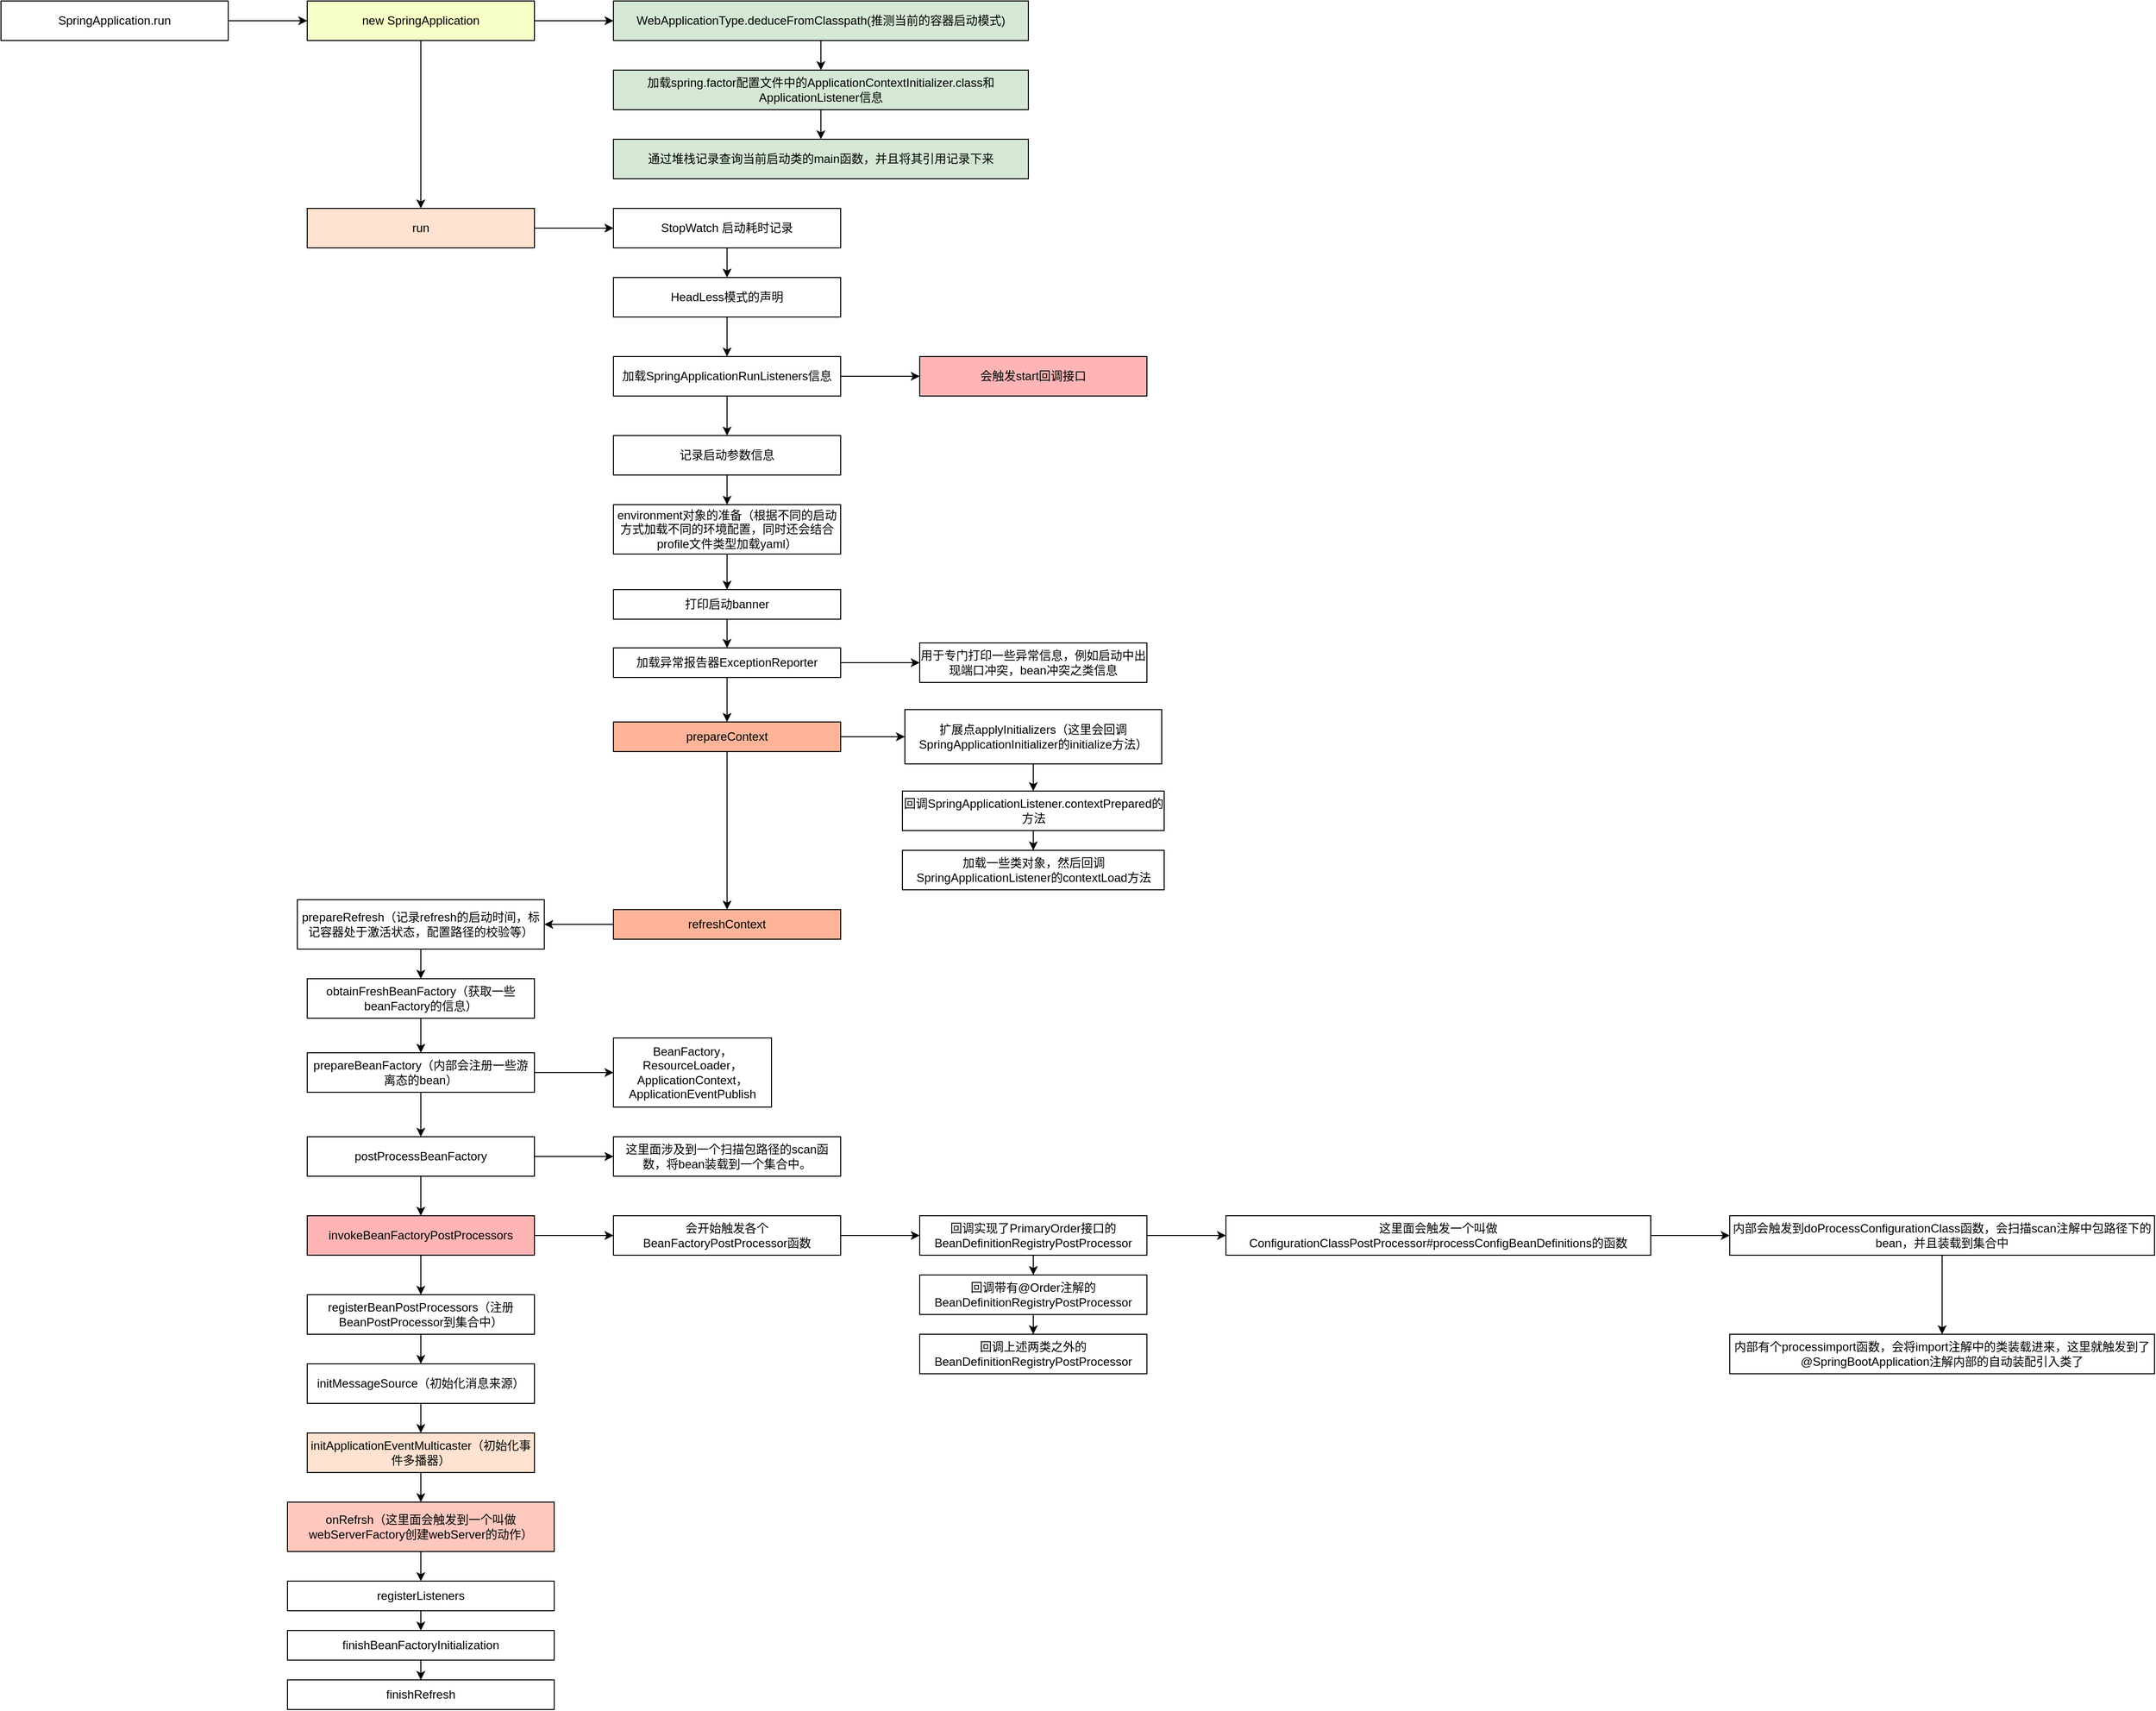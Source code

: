 <mxfile version="17.1.0" type="github">
  <diagram id="WSF6ir5eKw6CJWOBiZyK" name="Page-1">
    <mxGraphModel dx="1538" dy="759" grid="1" gridSize="10" guides="1" tooltips="1" connect="1" arrows="1" fold="1" page="1" pageScale="1" pageWidth="827" pageHeight="1169" math="0" shadow="0">
      <root>
        <mxCell id="0" />
        <mxCell id="1" parent="0" />
        <mxCell id="R83rfAEx3j8JubFTGO94-1" value="" style="edgeStyle=orthogonalEdgeStyle;rounded=0;orthogonalLoop=1;jettySize=auto;html=1;" parent="1" source="R83rfAEx3j8JubFTGO94-2" target="R83rfAEx3j8JubFTGO94-5" edge="1">
          <mxGeometry relative="1" as="geometry" />
        </mxCell>
        <mxCell id="R83rfAEx3j8JubFTGO94-2" value="SpringApplication.run" style="rounded=0;whiteSpace=wrap;html=1;" parent="1" vertex="1">
          <mxGeometry x="80" y="140" width="230" height="40" as="geometry" />
        </mxCell>
        <mxCell id="R83rfAEx3j8JubFTGO94-3" value="" style="edgeStyle=orthogonalEdgeStyle;rounded=0;orthogonalLoop=1;jettySize=auto;html=1;" parent="1" source="R83rfAEx3j8JubFTGO94-5" target="R83rfAEx3j8JubFTGO94-7" edge="1">
          <mxGeometry relative="1" as="geometry" />
        </mxCell>
        <mxCell id="R83rfAEx3j8JubFTGO94-4" value="" style="edgeStyle=orthogonalEdgeStyle;rounded=0;orthogonalLoop=1;jettySize=auto;html=1;" parent="1" source="R83rfAEx3j8JubFTGO94-5" target="R83rfAEx3j8JubFTGO94-9" edge="1">
          <mxGeometry relative="1" as="geometry" />
        </mxCell>
        <mxCell id="R83rfAEx3j8JubFTGO94-5" value="new SpringApplication" style="rounded=0;whiteSpace=wrap;html=1;fillColor=#F8FFC7;" parent="1" vertex="1">
          <mxGeometry x="390" y="140" width="230" height="40" as="geometry" />
        </mxCell>
        <mxCell id="R83rfAEx3j8JubFTGO94-6" value="" style="edgeStyle=orthogonalEdgeStyle;rounded=0;orthogonalLoop=1;jettySize=auto;html=1;" parent="1" source="R83rfAEx3j8JubFTGO94-7" target="R83rfAEx3j8JubFTGO94-14" edge="1">
          <mxGeometry relative="1" as="geometry" />
        </mxCell>
        <mxCell id="R83rfAEx3j8JubFTGO94-7" value="run" style="rounded=0;whiteSpace=wrap;html=1;fillColor=#FFE2CF;" parent="1" vertex="1">
          <mxGeometry x="390" y="350" width="230" height="40" as="geometry" />
        </mxCell>
        <mxCell id="R83rfAEx3j8JubFTGO94-8" value="" style="edgeStyle=orthogonalEdgeStyle;rounded=0;orthogonalLoop=1;jettySize=auto;html=1;fillColor=#D5E8D4;" parent="1" source="R83rfAEx3j8JubFTGO94-9" target="R83rfAEx3j8JubFTGO94-11" edge="1">
          <mxGeometry relative="1" as="geometry" />
        </mxCell>
        <mxCell id="R83rfAEx3j8JubFTGO94-9" value="WebApplicationType.deduceFromClasspath(推测当前的容器启动模式)" style="rounded=0;whiteSpace=wrap;html=1;fillColor=#D5E8D4;" parent="1" vertex="1">
          <mxGeometry x="700" y="140" width="420" height="40" as="geometry" />
        </mxCell>
        <mxCell id="R83rfAEx3j8JubFTGO94-10" value="" style="edgeStyle=orthogonalEdgeStyle;rounded=0;orthogonalLoop=1;jettySize=auto;html=1;fillColor=#D5E8D4;" parent="1" source="R83rfAEx3j8JubFTGO94-11" target="R83rfAEx3j8JubFTGO94-12" edge="1">
          <mxGeometry relative="1" as="geometry" />
        </mxCell>
        <mxCell id="R83rfAEx3j8JubFTGO94-11" value="加载spring.factor配置文件中的ApplicationContextInitializer.class和ApplicationListener信息" style="rounded=0;whiteSpace=wrap;html=1;fillColor=#D5E8D4;" parent="1" vertex="1">
          <mxGeometry x="700" y="210" width="420" height="40" as="geometry" />
        </mxCell>
        <mxCell id="R83rfAEx3j8JubFTGO94-12" value="通过堆栈记录查询当前启动类的main函数，并且将其引用记录下来" style="rounded=0;whiteSpace=wrap;html=1;fillColor=#D5E8D4;" parent="1" vertex="1">
          <mxGeometry x="700" y="280" width="420" height="40" as="geometry" />
        </mxCell>
        <mxCell id="R83rfAEx3j8JubFTGO94-13" value="" style="edgeStyle=orthogonalEdgeStyle;rounded=0;orthogonalLoop=1;jettySize=auto;html=1;" parent="1" source="R83rfAEx3j8JubFTGO94-14" target="R83rfAEx3j8JubFTGO94-16" edge="1">
          <mxGeometry relative="1" as="geometry" />
        </mxCell>
        <mxCell id="R83rfAEx3j8JubFTGO94-14" value="StopWatch 启动耗时记录" style="rounded=0;whiteSpace=wrap;html=1;" parent="1" vertex="1">
          <mxGeometry x="700" y="350" width="230" height="40" as="geometry" />
        </mxCell>
        <mxCell id="R83rfAEx3j8JubFTGO94-15" value="" style="edgeStyle=orthogonalEdgeStyle;rounded=0;orthogonalLoop=1;jettySize=auto;html=1;" parent="1" source="R83rfAEx3j8JubFTGO94-16" target="R83rfAEx3j8JubFTGO94-19" edge="1">
          <mxGeometry relative="1" as="geometry" />
        </mxCell>
        <mxCell id="R83rfAEx3j8JubFTGO94-16" value="HeadLess模式的声明" style="rounded=0;whiteSpace=wrap;html=1;" parent="1" vertex="1">
          <mxGeometry x="700" y="420" width="230" height="40" as="geometry" />
        </mxCell>
        <mxCell id="R83rfAEx3j8JubFTGO94-17" value="" style="edgeStyle=orthogonalEdgeStyle;rounded=0;orthogonalLoop=1;jettySize=auto;html=1;" parent="1" source="R83rfAEx3j8JubFTGO94-19" target="R83rfAEx3j8JubFTGO94-20" edge="1">
          <mxGeometry relative="1" as="geometry" />
        </mxCell>
        <mxCell id="R83rfAEx3j8JubFTGO94-18" value="" style="edgeStyle=orthogonalEdgeStyle;rounded=0;orthogonalLoop=1;jettySize=auto;html=1;" parent="1" source="R83rfAEx3j8JubFTGO94-19" target="R83rfAEx3j8JubFTGO94-22" edge="1">
          <mxGeometry relative="1" as="geometry" />
        </mxCell>
        <mxCell id="R83rfAEx3j8JubFTGO94-19" value="加载SpringApplicationRunListeners信息" style="rounded=0;whiteSpace=wrap;html=1;" parent="1" vertex="1">
          <mxGeometry x="700" y="500" width="230" height="40" as="geometry" />
        </mxCell>
        <mxCell id="R83rfAEx3j8JubFTGO94-20" value="会触发start回调接口" style="rounded=0;whiteSpace=wrap;html=1;fillColor=#FFB5B5;" parent="1" vertex="1">
          <mxGeometry x="1010" y="500" width="230" height="40" as="geometry" />
        </mxCell>
        <mxCell id="R83rfAEx3j8JubFTGO94-21" value="" style="edgeStyle=orthogonalEdgeStyle;rounded=0;orthogonalLoop=1;jettySize=auto;html=1;" parent="1" source="R83rfAEx3j8JubFTGO94-22" target="R83rfAEx3j8JubFTGO94-24" edge="1">
          <mxGeometry relative="1" as="geometry" />
        </mxCell>
        <mxCell id="R83rfAEx3j8JubFTGO94-22" value="记录启动参数信息" style="rounded=0;whiteSpace=wrap;html=1;" parent="1" vertex="1">
          <mxGeometry x="700" y="580" width="230" height="40" as="geometry" />
        </mxCell>
        <mxCell id="R83rfAEx3j8JubFTGO94-23" value="" style="edgeStyle=orthogonalEdgeStyle;rounded=0;orthogonalLoop=1;jettySize=auto;html=1;" parent="1" source="R83rfAEx3j8JubFTGO94-24" target="R83rfAEx3j8JubFTGO94-26" edge="1">
          <mxGeometry relative="1" as="geometry" />
        </mxCell>
        <mxCell id="R83rfAEx3j8JubFTGO94-24" value="environment对象的准备（根据不同的启动方式加载不同的环境配置，同时还会结合profile文件类型加载yaml）" style="rounded=0;whiteSpace=wrap;html=1;" parent="1" vertex="1">
          <mxGeometry x="700" y="650" width="230" height="50" as="geometry" />
        </mxCell>
        <mxCell id="R83rfAEx3j8JubFTGO94-25" value="" style="edgeStyle=orthogonalEdgeStyle;rounded=0;orthogonalLoop=1;jettySize=auto;html=1;" parent="1" source="R83rfAEx3j8JubFTGO94-26" target="R83rfAEx3j8JubFTGO94-29" edge="1">
          <mxGeometry relative="1" as="geometry" />
        </mxCell>
        <mxCell id="R83rfAEx3j8JubFTGO94-26" value="打印启动banner" style="rounded=0;whiteSpace=wrap;html=1;" parent="1" vertex="1">
          <mxGeometry x="700" y="736" width="230" height="30" as="geometry" />
        </mxCell>
        <mxCell id="R83rfAEx3j8JubFTGO94-27" value="" style="edgeStyle=orthogonalEdgeStyle;rounded=0;orthogonalLoop=1;jettySize=auto;html=1;" parent="1" source="R83rfAEx3j8JubFTGO94-29" target="R83rfAEx3j8JubFTGO94-30" edge="1">
          <mxGeometry relative="1" as="geometry" />
        </mxCell>
        <mxCell id="R83rfAEx3j8JubFTGO94-28" value="" style="edgeStyle=orthogonalEdgeStyle;rounded=0;orthogonalLoop=1;jettySize=auto;html=1;" parent="1" source="R83rfAEx3j8JubFTGO94-29" target="R83rfAEx3j8JubFTGO94-33" edge="1">
          <mxGeometry relative="1" as="geometry" />
        </mxCell>
        <mxCell id="R83rfAEx3j8JubFTGO94-29" value="加载异常报告器ExceptionReporter" style="rounded=0;whiteSpace=wrap;html=1;" parent="1" vertex="1">
          <mxGeometry x="700" y="795" width="230" height="30" as="geometry" />
        </mxCell>
        <mxCell id="R83rfAEx3j8JubFTGO94-30" value="用于专门打印一些异常信息，例如启动中出现端口冲突，bean冲突之类信息" style="rounded=0;whiteSpace=wrap;html=1;" parent="1" vertex="1">
          <mxGeometry x="1010" y="790" width="230" height="40" as="geometry" />
        </mxCell>
        <mxCell id="R83rfAEx3j8JubFTGO94-31" value="" style="edgeStyle=orthogonalEdgeStyle;rounded=0;orthogonalLoop=1;jettySize=auto;html=1;" parent="1" source="R83rfAEx3j8JubFTGO94-33" target="R83rfAEx3j8JubFTGO94-35" edge="1">
          <mxGeometry relative="1" as="geometry" />
        </mxCell>
        <mxCell id="R83rfAEx3j8JubFTGO94-32" value="" style="edgeStyle=orthogonalEdgeStyle;rounded=0;orthogonalLoop=1;jettySize=auto;html=1;" parent="1" source="R83rfAEx3j8JubFTGO94-33" target="R83rfAEx3j8JubFTGO94-40" edge="1">
          <mxGeometry relative="1" as="geometry" />
        </mxCell>
        <mxCell id="R83rfAEx3j8JubFTGO94-33" value="prepareContext" style="rounded=0;whiteSpace=wrap;html=1;fillColor=#FFB499;" parent="1" vertex="1">
          <mxGeometry x="700" y="870" width="230" height="30" as="geometry" />
        </mxCell>
        <mxCell id="R83rfAEx3j8JubFTGO94-34" value="" style="edgeStyle=orthogonalEdgeStyle;rounded=0;orthogonalLoop=1;jettySize=auto;html=1;" parent="1" source="R83rfAEx3j8JubFTGO94-35" target="R83rfAEx3j8JubFTGO94-37" edge="1">
          <mxGeometry relative="1" as="geometry" />
        </mxCell>
        <mxCell id="R83rfAEx3j8JubFTGO94-35" value="扩展点applyInitializers（这里会回调SpringApplicationInitializer的initialize方法）" style="rounded=0;whiteSpace=wrap;html=1;" parent="1" vertex="1">
          <mxGeometry x="995" y="857.5" width="260" height="55" as="geometry" />
        </mxCell>
        <mxCell id="R83rfAEx3j8JubFTGO94-36" value="" style="edgeStyle=orthogonalEdgeStyle;rounded=0;orthogonalLoop=1;jettySize=auto;html=1;" parent="1" source="R83rfAEx3j8JubFTGO94-37" target="R83rfAEx3j8JubFTGO94-38" edge="1">
          <mxGeometry relative="1" as="geometry" />
        </mxCell>
        <mxCell id="R83rfAEx3j8JubFTGO94-37" value="回调SpringApplicationListener.contextPrepared的方法" style="rounded=0;whiteSpace=wrap;html=1;" parent="1" vertex="1">
          <mxGeometry x="992.5" y="940" width="265" height="40" as="geometry" />
        </mxCell>
        <mxCell id="R83rfAEx3j8JubFTGO94-38" value="加载一些类对象，然后回调SpringApplicationListener的contextLoad方法" style="rounded=0;whiteSpace=wrap;html=1;" parent="1" vertex="1">
          <mxGeometry x="992.5" y="1000" width="265" height="40" as="geometry" />
        </mxCell>
        <mxCell id="R83rfAEx3j8JubFTGO94-39" value="" style="edgeStyle=orthogonalEdgeStyle;rounded=0;orthogonalLoop=1;jettySize=auto;html=1;" parent="1" source="R83rfAEx3j8JubFTGO94-40" target="R83rfAEx3j8JubFTGO94-42" edge="1">
          <mxGeometry relative="1" as="geometry" />
        </mxCell>
        <mxCell id="R83rfAEx3j8JubFTGO94-40" value="refreshContext" style="rounded=0;whiteSpace=wrap;html=1;fillColor=#FFB499;" parent="1" vertex="1">
          <mxGeometry x="700" y="1060" width="230" height="30" as="geometry" />
        </mxCell>
        <mxCell id="R83rfAEx3j8JubFTGO94-41" value="" style="edgeStyle=orthogonalEdgeStyle;rounded=0;orthogonalLoop=1;jettySize=auto;html=1;" parent="1" source="R83rfAEx3j8JubFTGO94-42" target="R83rfAEx3j8JubFTGO94-44" edge="1">
          <mxGeometry relative="1" as="geometry" />
        </mxCell>
        <mxCell id="R83rfAEx3j8JubFTGO94-42" value="prepareRefresh（记录refresh的启动时间，标记容器处于激活状态，配置路径的校验等）" style="rounded=0;whiteSpace=wrap;html=1;fillColor=#FFFFFF;" parent="1" vertex="1">
          <mxGeometry x="380" y="1050" width="250" height="50" as="geometry" />
        </mxCell>
        <mxCell id="R83rfAEx3j8JubFTGO94-43" value="" style="edgeStyle=orthogonalEdgeStyle;rounded=0;orthogonalLoop=1;jettySize=auto;html=1;" parent="1" source="R83rfAEx3j8JubFTGO94-44" target="R83rfAEx3j8JubFTGO94-47" edge="1">
          <mxGeometry relative="1" as="geometry" />
        </mxCell>
        <mxCell id="R83rfAEx3j8JubFTGO94-44" value="obtainFreshBeanFactory（获取一些beanFactory的信息）" style="rounded=0;whiteSpace=wrap;html=1;fillColor=#FFFFFF;" parent="1" vertex="1">
          <mxGeometry x="390" y="1130" width="230" height="40" as="geometry" />
        </mxCell>
        <mxCell id="R83rfAEx3j8JubFTGO94-45" value="" style="edgeStyle=orthogonalEdgeStyle;rounded=0;orthogonalLoop=1;jettySize=auto;html=1;" parent="1" source="R83rfAEx3j8JubFTGO94-47" target="R83rfAEx3j8JubFTGO94-48" edge="1">
          <mxGeometry relative="1" as="geometry" />
        </mxCell>
        <mxCell id="R83rfAEx3j8JubFTGO94-46" value="" style="edgeStyle=orthogonalEdgeStyle;rounded=0;orthogonalLoop=1;jettySize=auto;html=1;" parent="1" source="R83rfAEx3j8JubFTGO94-47" target="R83rfAEx3j8JubFTGO94-50" edge="1">
          <mxGeometry relative="1" as="geometry" />
        </mxCell>
        <mxCell id="R83rfAEx3j8JubFTGO94-47" value="prepareBeanFactory（内部会注册一些游离态的bean）" style="rounded=0;whiteSpace=wrap;html=1;fillColor=#FFFFFF;" parent="1" vertex="1">
          <mxGeometry x="390" y="1205" width="230" height="40" as="geometry" />
        </mxCell>
        <mxCell id="R83rfAEx3j8JubFTGO94-48" value="BeanFactory，ResourceLoader，ApplicationContext，ApplicationEventPublish" style="rounded=0;whiteSpace=wrap;html=1;fillColor=#FFFFFF;" parent="1" vertex="1">
          <mxGeometry x="700" y="1190" width="160" height="70" as="geometry" />
        </mxCell>
        <mxCell id="R83rfAEx3j8JubFTGO94-49" value="" style="edgeStyle=orthogonalEdgeStyle;rounded=0;orthogonalLoop=1;jettySize=auto;html=1;" parent="1" source="R83rfAEx3j8JubFTGO94-50" target="R83rfAEx3j8JubFTGO94-51" edge="1">
          <mxGeometry relative="1" as="geometry" />
        </mxCell>
        <mxCell id="QafbukXLdL49FyJvWK3I-2" value="" style="edgeStyle=orthogonalEdgeStyle;rounded=0;orthogonalLoop=1;jettySize=auto;html=1;fillColor=#D5E8D4;" edge="1" parent="1" source="R83rfAEx3j8JubFTGO94-50" target="QafbukXLdL49FyJvWK3I-1">
          <mxGeometry relative="1" as="geometry" />
        </mxCell>
        <mxCell id="R83rfAEx3j8JubFTGO94-50" value="postProcessBeanFactory" style="rounded=0;whiteSpace=wrap;html=1;fillColor=#FFFFFF;" parent="1" vertex="1">
          <mxGeometry x="390" y="1290" width="230" height="40" as="geometry" />
        </mxCell>
        <mxCell id="R83rfAEx3j8JubFTGO94-51" value="这里面涉及到一个扫描包路径的scan函数，将bean装载到一个集合中。" style="rounded=0;whiteSpace=wrap;html=1;fillColor=#FFFFFF;" parent="1" vertex="1">
          <mxGeometry x="700" y="1290" width="230" height="40" as="geometry" />
        </mxCell>
        <mxCell id="QafbukXLdL49FyJvWK3I-4" value="" style="edgeStyle=orthogonalEdgeStyle;rounded=0;orthogonalLoop=1;jettySize=auto;html=1;fillColor=#D5E8D4;" edge="1" parent="1" source="QafbukXLdL49FyJvWK3I-1" target="QafbukXLdL49FyJvWK3I-3">
          <mxGeometry relative="1" as="geometry" />
        </mxCell>
        <mxCell id="QafbukXLdL49FyJvWK3I-18" value="" style="edgeStyle=orthogonalEdgeStyle;rounded=0;orthogonalLoop=1;jettySize=auto;html=1;fillColor=#D5E8D4;" edge="1" parent="1" source="QafbukXLdL49FyJvWK3I-1" target="QafbukXLdL49FyJvWK3I-17">
          <mxGeometry relative="1" as="geometry" />
        </mxCell>
        <mxCell id="QafbukXLdL49FyJvWK3I-1" value="invokeBeanFactoryPostProcessors" style="rounded=0;whiteSpace=wrap;html=1;fillColor=#FFB5B5;" vertex="1" parent="1">
          <mxGeometry x="390" y="1370" width="230" height="40" as="geometry" />
        </mxCell>
        <mxCell id="QafbukXLdL49FyJvWK3I-6" value="" style="edgeStyle=orthogonalEdgeStyle;rounded=0;orthogonalLoop=1;jettySize=auto;html=1;fillColor=#D5E8D4;" edge="1" parent="1" source="QafbukXLdL49FyJvWK3I-3" target="QafbukXLdL49FyJvWK3I-5">
          <mxGeometry relative="1" as="geometry" />
        </mxCell>
        <mxCell id="QafbukXLdL49FyJvWK3I-3" value="会开始触发各个BeanFactoryPostProcessor函数" style="rounded=0;whiteSpace=wrap;html=1;fillColor=#FFFFFF;" vertex="1" parent="1">
          <mxGeometry x="700" y="1370" width="230" height="40" as="geometry" />
        </mxCell>
        <mxCell id="QafbukXLdL49FyJvWK3I-8" value="" style="edgeStyle=orthogonalEdgeStyle;rounded=0;orthogonalLoop=1;jettySize=auto;html=1;fillColor=#D5E8D4;" edge="1" parent="1" source="QafbukXLdL49FyJvWK3I-5" target="QafbukXLdL49FyJvWK3I-7">
          <mxGeometry relative="1" as="geometry" />
        </mxCell>
        <mxCell id="QafbukXLdL49FyJvWK3I-12" value="" style="edgeStyle=orthogonalEdgeStyle;rounded=0;orthogonalLoop=1;jettySize=auto;html=1;fillColor=#D5E8D4;" edge="1" parent="1" source="QafbukXLdL49FyJvWK3I-5" target="QafbukXLdL49FyJvWK3I-11">
          <mxGeometry relative="1" as="geometry" />
        </mxCell>
        <mxCell id="QafbukXLdL49FyJvWK3I-5" value="回调实现了PrimaryOrder接口的BeanDefinitionRegistryPostProcessor" style="rounded=0;whiteSpace=wrap;html=1;fillColor=#FFFFFF;" vertex="1" parent="1">
          <mxGeometry x="1010" y="1370" width="230" height="40" as="geometry" />
        </mxCell>
        <mxCell id="QafbukXLdL49FyJvWK3I-10" value="" style="edgeStyle=orthogonalEdgeStyle;rounded=0;orthogonalLoop=1;jettySize=auto;html=1;fillColor=#D5E8D4;" edge="1" parent="1" source="QafbukXLdL49FyJvWK3I-7" target="QafbukXLdL49FyJvWK3I-9">
          <mxGeometry relative="1" as="geometry" />
        </mxCell>
        <mxCell id="QafbukXLdL49FyJvWK3I-7" value="回调带有@Order注解的BeanDefinitionRegistryPostProcessor" style="rounded=0;whiteSpace=wrap;html=1;fillColor=#FFFFFF;" vertex="1" parent="1">
          <mxGeometry x="1010" y="1430" width="230" height="40" as="geometry" />
        </mxCell>
        <mxCell id="QafbukXLdL49FyJvWK3I-9" value="回调上述两类之外的BeanDefinitionRegistryPostProcessor" style="rounded=0;whiteSpace=wrap;html=1;fillColor=#FFFFFF;" vertex="1" parent="1">
          <mxGeometry x="1010" y="1490" width="230" height="40" as="geometry" />
        </mxCell>
        <mxCell id="QafbukXLdL49FyJvWK3I-14" value="" style="edgeStyle=orthogonalEdgeStyle;rounded=0;orthogonalLoop=1;jettySize=auto;html=1;fillColor=#D5E8D4;" edge="1" parent="1" source="QafbukXLdL49FyJvWK3I-11" target="QafbukXLdL49FyJvWK3I-13">
          <mxGeometry relative="1" as="geometry" />
        </mxCell>
        <mxCell id="QafbukXLdL49FyJvWK3I-11" value="这里面会触发一个叫做ConfigurationClassPostProcessor#processConfigBeanDefinitions的函数" style="rounded=0;whiteSpace=wrap;html=1;fillColor=#FFFFFF;" vertex="1" parent="1">
          <mxGeometry x="1320" y="1370" width="430" height="40" as="geometry" />
        </mxCell>
        <mxCell id="QafbukXLdL49FyJvWK3I-16" value="" style="edgeStyle=orthogonalEdgeStyle;rounded=0;orthogonalLoop=1;jettySize=auto;html=1;fillColor=#D5E8D4;" edge="1" parent="1" source="QafbukXLdL49FyJvWK3I-13" target="QafbukXLdL49FyJvWK3I-15">
          <mxGeometry relative="1" as="geometry" />
        </mxCell>
        <mxCell id="QafbukXLdL49FyJvWK3I-13" value="内部会触发到doProcessConfigurationClass函数，会扫描scan注解中包路径下的bean，并且装载到集合中" style="rounded=0;whiteSpace=wrap;html=1;fillColor=#FFFFFF;" vertex="1" parent="1">
          <mxGeometry x="1830" y="1370" width="430" height="40" as="geometry" />
        </mxCell>
        <mxCell id="QafbukXLdL49FyJvWK3I-15" value="内部有个processimport函数，会将import注解中的类装载进来，这里就触发到了@SpringBootApplication注解内部的自动装配引入类了" style="rounded=0;whiteSpace=wrap;html=1;fillColor=#FFFFFF;" vertex="1" parent="1">
          <mxGeometry x="1830" y="1490" width="430" height="40" as="geometry" />
        </mxCell>
        <mxCell id="QafbukXLdL49FyJvWK3I-22" value="" style="edgeStyle=orthogonalEdgeStyle;rounded=0;orthogonalLoop=1;jettySize=auto;html=1;fillColor=#D5E8D4;" edge="1" parent="1" source="QafbukXLdL49FyJvWK3I-17" target="QafbukXLdL49FyJvWK3I-21">
          <mxGeometry relative="1" as="geometry" />
        </mxCell>
        <mxCell id="QafbukXLdL49FyJvWK3I-17" value="registerBeanPostProcessors（注册BeanPostProcessor到集合中）" style="rounded=0;whiteSpace=wrap;html=1;fillColor=#FFFFFF;" vertex="1" parent="1">
          <mxGeometry x="390" y="1450" width="230" height="40" as="geometry" />
        </mxCell>
        <mxCell id="QafbukXLdL49FyJvWK3I-24" value="" style="edgeStyle=orthogonalEdgeStyle;rounded=0;orthogonalLoop=1;jettySize=auto;html=1;fillColor=#D5E8D4;" edge="1" parent="1" source="QafbukXLdL49FyJvWK3I-21" target="QafbukXLdL49FyJvWK3I-23">
          <mxGeometry relative="1" as="geometry" />
        </mxCell>
        <mxCell id="QafbukXLdL49FyJvWK3I-21" value="initMessageSource（初始化消息来源）" style="rounded=0;whiteSpace=wrap;html=1;fillColor=#FFFFFF;" vertex="1" parent="1">
          <mxGeometry x="390" y="1520" width="230" height="40" as="geometry" />
        </mxCell>
        <mxCell id="QafbukXLdL49FyJvWK3I-26" value="" style="edgeStyle=orthogonalEdgeStyle;rounded=0;orthogonalLoop=1;jettySize=auto;html=1;fillColor=#D5E8D4;" edge="1" parent="1" source="QafbukXLdL49FyJvWK3I-23" target="QafbukXLdL49FyJvWK3I-25">
          <mxGeometry relative="1" as="geometry" />
        </mxCell>
        <mxCell id="QafbukXLdL49FyJvWK3I-23" value="initApplicationEventMulticaster（初始化事件多播器）" style="rounded=0;whiteSpace=wrap;html=1;fillColor=#FFE2CF;" vertex="1" parent="1">
          <mxGeometry x="390" y="1590" width="230" height="40" as="geometry" />
        </mxCell>
        <mxCell id="QafbukXLdL49FyJvWK3I-28" value="" style="edgeStyle=orthogonalEdgeStyle;rounded=0;orthogonalLoop=1;jettySize=auto;html=1;fillColor=#D5E8D4;" edge="1" parent="1" source="QafbukXLdL49FyJvWK3I-25" target="QafbukXLdL49FyJvWK3I-27">
          <mxGeometry relative="1" as="geometry" />
        </mxCell>
        <mxCell id="QafbukXLdL49FyJvWK3I-25" value="onRefrsh（这里面会触发到一个叫做webServerFactory创建webServer的动作）" style="rounded=0;whiteSpace=wrap;html=1;fillColor=#FFC8BF;" vertex="1" parent="1">
          <mxGeometry x="370" y="1660" width="270" height="50" as="geometry" />
        </mxCell>
        <mxCell id="QafbukXLdL49FyJvWK3I-30" value="" style="edgeStyle=orthogonalEdgeStyle;rounded=0;orthogonalLoop=1;jettySize=auto;html=1;fillColor=#D5E8D4;" edge="1" parent="1" source="QafbukXLdL49FyJvWK3I-27" target="QafbukXLdL49FyJvWK3I-29">
          <mxGeometry relative="1" as="geometry" />
        </mxCell>
        <mxCell id="QafbukXLdL49FyJvWK3I-27" value="registerListeners" style="rounded=0;whiteSpace=wrap;html=1;fillColor=#FFFFFF;" vertex="1" parent="1">
          <mxGeometry x="370" y="1740" width="270" height="30" as="geometry" />
        </mxCell>
        <mxCell id="QafbukXLdL49FyJvWK3I-32" value="" style="edgeStyle=orthogonalEdgeStyle;rounded=0;orthogonalLoop=1;jettySize=auto;html=1;fillColor=#D5E8D4;" edge="1" parent="1" source="QafbukXLdL49FyJvWK3I-29" target="QafbukXLdL49FyJvWK3I-31">
          <mxGeometry relative="1" as="geometry" />
        </mxCell>
        <mxCell id="QafbukXLdL49FyJvWK3I-29" value="finishBeanFactoryInitialization" style="rounded=0;whiteSpace=wrap;html=1;fillColor=#FFFFFF;" vertex="1" parent="1">
          <mxGeometry x="370" y="1790" width="270" height="30" as="geometry" />
        </mxCell>
        <mxCell id="QafbukXLdL49FyJvWK3I-31" value="finishRefresh" style="rounded=0;whiteSpace=wrap;html=1;fillColor=#FFFFFF;" vertex="1" parent="1">
          <mxGeometry x="370" y="1840" width="270" height="30" as="geometry" />
        </mxCell>
      </root>
    </mxGraphModel>
  </diagram>
</mxfile>
